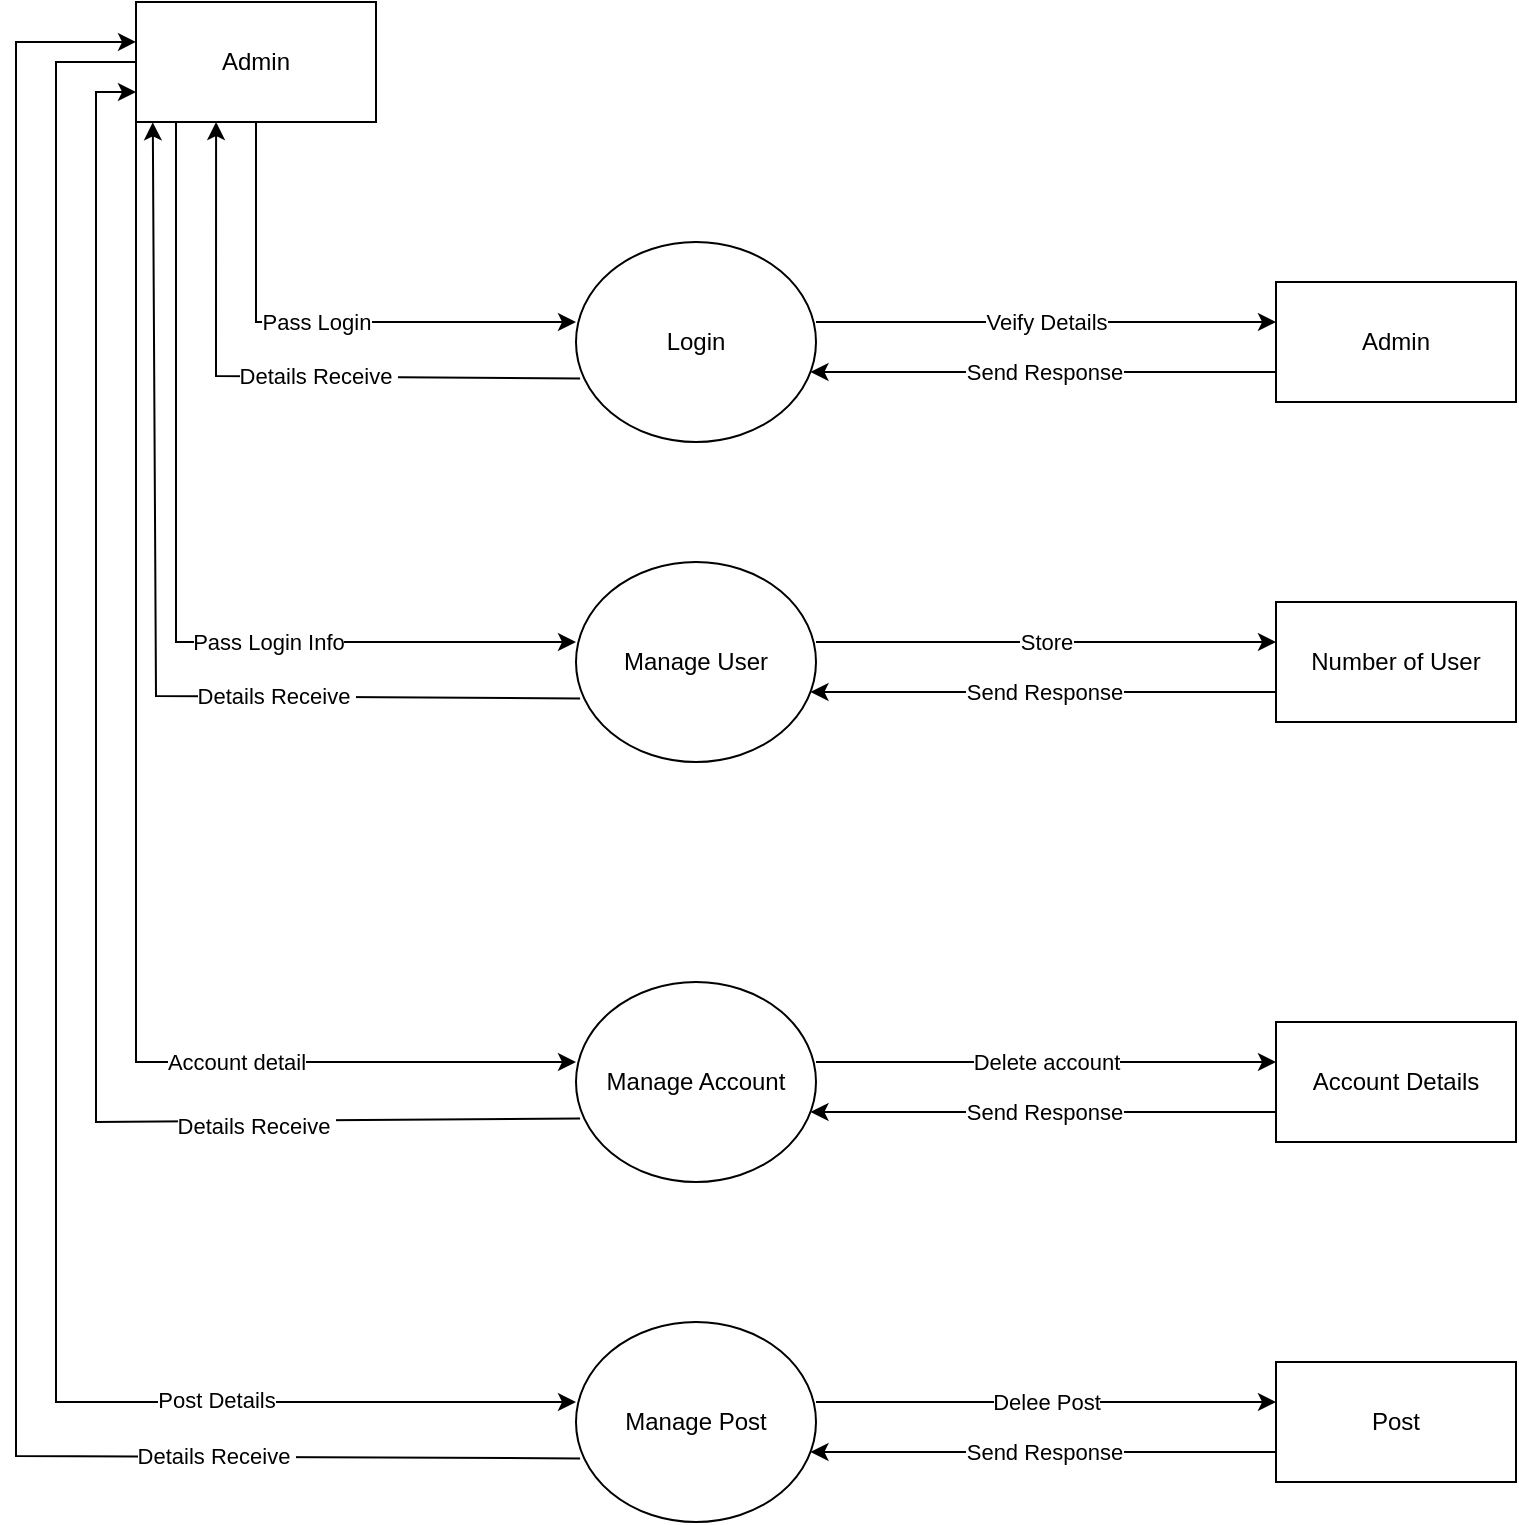 <mxfile version="24.7.6">
  <diagram id="C5RBs43oDa-KdzZeNtuy" name="Page-1">
    <mxGraphModel dx="1290" dy="565" grid="1" gridSize="10" guides="1" tooltips="1" connect="1" arrows="1" fold="1" page="1" pageScale="1" pageWidth="827" pageHeight="1169" math="0" shadow="0">
      <root>
        <mxCell id="WIyWlLk6GJQsqaUBKTNV-0" />
        <mxCell id="WIyWlLk6GJQsqaUBKTNV-1" parent="WIyWlLk6GJQsqaUBKTNV-0" />
        <mxCell id="xCOKYhWK845p-MnD5jjw-0" value="Admin" style="rounded=0;whiteSpace=wrap;html=1;" vertex="1" parent="WIyWlLk6GJQsqaUBKTNV-1">
          <mxGeometry x="120" y="80" width="120" height="60" as="geometry" />
        </mxCell>
        <mxCell id="xCOKYhWK845p-MnD5jjw-1" value="Login" style="ellipse;whiteSpace=wrap;html=1;" vertex="1" parent="WIyWlLk6GJQsqaUBKTNV-1">
          <mxGeometry x="340" y="200" width="120" height="100" as="geometry" />
        </mxCell>
        <mxCell id="xCOKYhWK845p-MnD5jjw-2" value="Admin" style="rounded=0;whiteSpace=wrap;html=1;" vertex="1" parent="WIyWlLk6GJQsqaUBKTNV-1">
          <mxGeometry x="690" y="220" width="120" height="60" as="geometry" />
        </mxCell>
        <mxCell id="xCOKYhWK845p-MnD5jjw-4" value="" style="endArrow=classic;html=1;rounded=0;entryX=0;entryY=0.5;entryDx=0;entryDy=0;" edge="1" parent="WIyWlLk6GJQsqaUBKTNV-1">
          <mxGeometry relative="1" as="geometry">
            <mxPoint x="180" y="140" as="sourcePoint" />
            <mxPoint x="340" y="240" as="targetPoint" />
            <Array as="points">
              <mxPoint x="180" y="240" />
            </Array>
          </mxGeometry>
        </mxCell>
        <mxCell id="xCOKYhWK845p-MnD5jjw-5" value="Pass Login" style="edgeLabel;resizable=0;html=1;;align=center;verticalAlign=middle;" connectable="0" vertex="1" parent="xCOKYhWK845p-MnD5jjw-4">
          <mxGeometry relative="1" as="geometry" />
        </mxCell>
        <mxCell id="xCOKYhWK845p-MnD5jjw-6" value="" style="endArrow=classic;html=1;rounded=0;entryX=0;entryY=0.5;entryDx=0;entryDy=0;exitX=1;exitY=0.5;exitDx=0;exitDy=0;" edge="1" parent="WIyWlLk6GJQsqaUBKTNV-1">
          <mxGeometry relative="1" as="geometry">
            <mxPoint x="460" y="240" as="sourcePoint" />
            <mxPoint x="690" y="240" as="targetPoint" />
          </mxGeometry>
        </mxCell>
        <mxCell id="xCOKYhWK845p-MnD5jjw-7" value="Veify Details" style="edgeLabel;resizable=0;html=1;;align=center;verticalAlign=middle;" connectable="0" vertex="1" parent="xCOKYhWK845p-MnD5jjw-6">
          <mxGeometry relative="1" as="geometry" />
        </mxCell>
        <mxCell id="xCOKYhWK845p-MnD5jjw-8" value="" style="endArrow=classic;html=1;rounded=0;entryX=0.417;entryY=1;entryDx=0;entryDy=0;entryPerimeter=0;exitX=0.017;exitY=0.682;exitDx=0;exitDy=0;exitPerimeter=0;" edge="1" parent="WIyWlLk6GJQsqaUBKTNV-1" source="xCOKYhWK845p-MnD5jjw-1">
          <mxGeometry relative="1" as="geometry">
            <mxPoint x="330.36" y="267.4" as="sourcePoint" />
            <mxPoint x="160.04" y="140" as="targetPoint" />
            <Array as="points">
              <mxPoint x="160" y="267" />
            </Array>
          </mxGeometry>
        </mxCell>
        <mxCell id="xCOKYhWK845p-MnD5jjw-9" value="Details Receive&amp;nbsp;" style="edgeLabel;resizable=0;html=1;;align=center;verticalAlign=middle;" connectable="0" vertex="1" parent="xCOKYhWK845p-MnD5jjw-8">
          <mxGeometry relative="1" as="geometry">
            <mxPoint x="23" as="offset" />
          </mxGeometry>
        </mxCell>
        <mxCell id="xCOKYhWK845p-MnD5jjw-21" value="" style="endArrow=classic;html=1;rounded=0;entryX=0.977;entryY=0.65;entryDx=0;entryDy=0;entryPerimeter=0;exitX=0;exitY=0.75;exitDx=0;exitDy=0;" edge="1" parent="WIyWlLk6GJQsqaUBKTNV-1" source="xCOKYhWK845p-MnD5jjw-2" target="xCOKYhWK845p-MnD5jjw-1">
          <mxGeometry relative="1" as="geometry">
            <mxPoint x="350" y="360" as="sourcePoint" />
            <mxPoint x="450" y="360" as="targetPoint" />
          </mxGeometry>
        </mxCell>
        <mxCell id="xCOKYhWK845p-MnD5jjw-22" value="Send Response" style="edgeLabel;resizable=0;html=1;;align=center;verticalAlign=middle;" connectable="0" vertex="1" parent="xCOKYhWK845p-MnD5jjw-21">
          <mxGeometry relative="1" as="geometry" />
        </mxCell>
        <mxCell id="xCOKYhWK845p-MnD5jjw-23" value="Manage User" style="ellipse;whiteSpace=wrap;html=1;" vertex="1" parent="WIyWlLk6GJQsqaUBKTNV-1">
          <mxGeometry x="340" y="360" width="120" height="100" as="geometry" />
        </mxCell>
        <mxCell id="xCOKYhWK845p-MnD5jjw-24" value="Number of User" style="rounded=0;whiteSpace=wrap;html=1;" vertex="1" parent="WIyWlLk6GJQsqaUBKTNV-1">
          <mxGeometry x="690" y="380" width="120" height="60" as="geometry" />
        </mxCell>
        <mxCell id="xCOKYhWK845p-MnD5jjw-25" value="" style="endArrow=classic;html=1;rounded=0;entryX=0;entryY=0.5;entryDx=0;entryDy=0;" edge="1" parent="WIyWlLk6GJQsqaUBKTNV-1">
          <mxGeometry relative="1" as="geometry">
            <mxPoint x="140" y="140" as="sourcePoint" />
            <mxPoint x="340" y="400" as="targetPoint" />
            <Array as="points">
              <mxPoint x="140" y="400" />
            </Array>
          </mxGeometry>
        </mxCell>
        <mxCell id="xCOKYhWK845p-MnD5jjw-26" value="Pass Login Info" style="edgeLabel;resizable=0;html=1;;align=center;verticalAlign=middle;" connectable="0" vertex="1" parent="xCOKYhWK845p-MnD5jjw-25">
          <mxGeometry relative="1" as="geometry">
            <mxPoint x="46" y="30" as="offset" />
          </mxGeometry>
        </mxCell>
        <mxCell id="xCOKYhWK845p-MnD5jjw-27" value="" style="endArrow=classic;html=1;rounded=0;entryX=0;entryY=0.5;entryDx=0;entryDy=0;exitX=1;exitY=0.5;exitDx=0;exitDy=0;" edge="1" parent="WIyWlLk6GJQsqaUBKTNV-1">
          <mxGeometry relative="1" as="geometry">
            <mxPoint x="460" y="400" as="sourcePoint" />
            <mxPoint x="690" y="400" as="targetPoint" />
          </mxGeometry>
        </mxCell>
        <mxCell id="xCOKYhWK845p-MnD5jjw-28" value="Store" style="edgeLabel;resizable=0;html=1;;align=center;verticalAlign=middle;" connectable="0" vertex="1" parent="xCOKYhWK845p-MnD5jjw-27">
          <mxGeometry relative="1" as="geometry" />
        </mxCell>
        <mxCell id="xCOKYhWK845p-MnD5jjw-29" value="" style="endArrow=classic;html=1;rounded=0;entryX=0.07;entryY=1.003;entryDx=0;entryDy=0;entryPerimeter=0;exitX=0.017;exitY=0.682;exitDx=0;exitDy=0;exitPerimeter=0;" edge="1" parent="WIyWlLk6GJQsqaUBKTNV-1" source="xCOKYhWK845p-MnD5jjw-23" target="xCOKYhWK845p-MnD5jjw-0">
          <mxGeometry relative="1" as="geometry">
            <mxPoint x="330.36" y="427.4" as="sourcePoint" />
            <mxPoint x="160.04" y="300" as="targetPoint" />
            <Array as="points">
              <mxPoint x="130" y="427" />
            </Array>
          </mxGeometry>
        </mxCell>
        <mxCell id="xCOKYhWK845p-MnD5jjw-30" value="Details Receive&amp;nbsp;" style="edgeLabel;resizable=0;html=1;;align=center;verticalAlign=middle;" connectable="0" vertex="1" parent="xCOKYhWK845p-MnD5jjw-29">
          <mxGeometry relative="1" as="geometry">
            <mxPoint x="60" y="37" as="offset" />
          </mxGeometry>
        </mxCell>
        <mxCell id="xCOKYhWK845p-MnD5jjw-31" value="" style="endArrow=classic;html=1;rounded=0;entryX=0.977;entryY=0.65;entryDx=0;entryDy=0;entryPerimeter=0;exitX=0;exitY=0.75;exitDx=0;exitDy=0;" edge="1" parent="WIyWlLk6GJQsqaUBKTNV-1" source="xCOKYhWK845p-MnD5jjw-24" target="xCOKYhWK845p-MnD5jjw-23">
          <mxGeometry relative="1" as="geometry">
            <mxPoint x="350" y="520" as="sourcePoint" />
            <mxPoint x="450" y="520" as="targetPoint" />
          </mxGeometry>
        </mxCell>
        <mxCell id="xCOKYhWK845p-MnD5jjw-32" value="Send Response" style="edgeLabel;resizable=0;html=1;;align=center;verticalAlign=middle;" connectable="0" vertex="1" parent="xCOKYhWK845p-MnD5jjw-31">
          <mxGeometry relative="1" as="geometry" />
        </mxCell>
        <mxCell id="xCOKYhWK845p-MnD5jjw-33" value="Manage Account" style="ellipse;whiteSpace=wrap;html=1;" vertex="1" parent="WIyWlLk6GJQsqaUBKTNV-1">
          <mxGeometry x="340" y="570" width="120" height="100" as="geometry" />
        </mxCell>
        <mxCell id="xCOKYhWK845p-MnD5jjw-34" value="Account Details" style="rounded=0;whiteSpace=wrap;html=1;" vertex="1" parent="WIyWlLk6GJQsqaUBKTNV-1">
          <mxGeometry x="690" y="590" width="120" height="60" as="geometry" />
        </mxCell>
        <mxCell id="xCOKYhWK845p-MnD5jjw-35" value="" style="endArrow=classic;html=1;rounded=0;entryX=0;entryY=0.5;entryDx=0;entryDy=0;exitX=0;exitY=1;exitDx=0;exitDy=0;" edge="1" parent="WIyWlLk6GJQsqaUBKTNV-1" source="xCOKYhWK845p-MnD5jjw-0">
          <mxGeometry relative="1" as="geometry">
            <mxPoint x="180" y="510" as="sourcePoint" />
            <mxPoint x="340" y="610" as="targetPoint" />
            <Array as="points">
              <mxPoint x="120" y="610" />
            </Array>
          </mxGeometry>
        </mxCell>
        <mxCell id="xCOKYhWK845p-MnD5jjw-36" value="Account detail" style="edgeLabel;resizable=0;html=1;;align=center;verticalAlign=middle;" connectable="0" vertex="1" parent="xCOKYhWK845p-MnD5jjw-35">
          <mxGeometry relative="1" as="geometry">
            <mxPoint x="50" y="125" as="offset" />
          </mxGeometry>
        </mxCell>
        <mxCell id="xCOKYhWK845p-MnD5jjw-37" value="" style="endArrow=classic;html=1;rounded=0;entryX=0;entryY=0.5;entryDx=0;entryDy=0;exitX=1;exitY=0.5;exitDx=0;exitDy=0;" edge="1" parent="WIyWlLk6GJQsqaUBKTNV-1">
          <mxGeometry relative="1" as="geometry">
            <mxPoint x="460" y="610" as="sourcePoint" />
            <mxPoint x="690" y="610" as="targetPoint" />
          </mxGeometry>
        </mxCell>
        <mxCell id="xCOKYhWK845p-MnD5jjw-38" value="Delete account" style="edgeLabel;resizable=0;html=1;;align=center;verticalAlign=middle;" connectable="0" vertex="1" parent="xCOKYhWK845p-MnD5jjw-37">
          <mxGeometry relative="1" as="geometry" />
        </mxCell>
        <mxCell id="xCOKYhWK845p-MnD5jjw-39" value="" style="endArrow=classic;html=1;rounded=0;exitX=0.017;exitY=0.682;exitDx=0;exitDy=0;exitPerimeter=0;entryX=0;entryY=0.75;entryDx=0;entryDy=0;" edge="1" parent="WIyWlLk6GJQsqaUBKTNV-1" source="xCOKYhWK845p-MnD5jjw-33" target="xCOKYhWK845p-MnD5jjw-0">
          <mxGeometry relative="1" as="geometry">
            <mxPoint x="330.36" y="637.4" as="sourcePoint" />
            <mxPoint x="90" y="120" as="targetPoint" />
            <Array as="points">
              <mxPoint x="100" y="640" />
              <mxPoint x="100" y="125" />
            </Array>
          </mxGeometry>
        </mxCell>
        <mxCell id="xCOKYhWK845p-MnD5jjw-40" value="Details Receive&amp;nbsp;" style="edgeLabel;resizable=0;html=1;;align=center;verticalAlign=middle;" connectable="0" vertex="1" parent="xCOKYhWK845p-MnD5jjw-39">
          <mxGeometry relative="1" as="geometry">
            <mxPoint x="80" y="148" as="offset" />
          </mxGeometry>
        </mxCell>
        <mxCell id="xCOKYhWK845p-MnD5jjw-41" value="" style="endArrow=classic;html=1;rounded=0;entryX=0.977;entryY=0.65;entryDx=0;entryDy=0;entryPerimeter=0;exitX=0;exitY=0.75;exitDx=0;exitDy=0;" edge="1" parent="WIyWlLk6GJQsqaUBKTNV-1" source="xCOKYhWK845p-MnD5jjw-34" target="xCOKYhWK845p-MnD5jjw-33">
          <mxGeometry relative="1" as="geometry">
            <mxPoint x="350" y="730" as="sourcePoint" />
            <mxPoint x="450" y="730" as="targetPoint" />
          </mxGeometry>
        </mxCell>
        <mxCell id="xCOKYhWK845p-MnD5jjw-42" value="Send Response" style="edgeLabel;resizable=0;html=1;;align=center;verticalAlign=middle;" connectable="0" vertex="1" parent="xCOKYhWK845p-MnD5jjw-41">
          <mxGeometry relative="1" as="geometry" />
        </mxCell>
        <mxCell id="xCOKYhWK845p-MnD5jjw-43" value="Manage Post" style="ellipse;whiteSpace=wrap;html=1;" vertex="1" parent="WIyWlLk6GJQsqaUBKTNV-1">
          <mxGeometry x="340" y="740" width="120" height="100" as="geometry" />
        </mxCell>
        <mxCell id="xCOKYhWK845p-MnD5jjw-44" value="Post" style="rounded=0;whiteSpace=wrap;html=1;" vertex="1" parent="WIyWlLk6GJQsqaUBKTNV-1">
          <mxGeometry x="690" y="760" width="120" height="60" as="geometry" />
        </mxCell>
        <mxCell id="xCOKYhWK845p-MnD5jjw-45" value="" style="endArrow=classic;html=1;rounded=0;entryX=0;entryY=0.5;entryDx=0;entryDy=0;exitX=0;exitY=0.5;exitDx=0;exitDy=0;" edge="1" parent="WIyWlLk6GJQsqaUBKTNV-1" source="xCOKYhWK845p-MnD5jjw-0">
          <mxGeometry relative="1" as="geometry">
            <mxPoint x="180" y="680" as="sourcePoint" />
            <mxPoint x="340" y="780" as="targetPoint" />
            <Array as="points">
              <mxPoint x="80" y="110" />
              <mxPoint x="80" y="780" />
            </Array>
          </mxGeometry>
        </mxCell>
        <mxCell id="xCOKYhWK845p-MnD5jjw-46" value="Post Details" style="edgeLabel;resizable=0;html=1;;align=center;verticalAlign=middle;" connectable="0" vertex="1" parent="xCOKYhWK845p-MnD5jjw-45">
          <mxGeometry relative="1" as="geometry">
            <mxPoint x="80" y="224" as="offset" />
          </mxGeometry>
        </mxCell>
        <mxCell id="xCOKYhWK845p-MnD5jjw-47" value="" style="endArrow=classic;html=1;rounded=0;entryX=0;entryY=0.5;entryDx=0;entryDy=0;exitX=1;exitY=0.5;exitDx=0;exitDy=0;" edge="1" parent="WIyWlLk6GJQsqaUBKTNV-1">
          <mxGeometry relative="1" as="geometry">
            <mxPoint x="460" y="780" as="sourcePoint" />
            <mxPoint x="690" y="780" as="targetPoint" />
          </mxGeometry>
        </mxCell>
        <mxCell id="xCOKYhWK845p-MnD5jjw-48" value="Delee Post" style="edgeLabel;resizable=0;html=1;;align=center;verticalAlign=middle;" connectable="0" vertex="1" parent="xCOKYhWK845p-MnD5jjw-47">
          <mxGeometry relative="1" as="geometry" />
        </mxCell>
        <mxCell id="xCOKYhWK845p-MnD5jjw-49" value="" style="endArrow=classic;html=1;rounded=0;entryX=0;entryY=0.333;entryDx=0;entryDy=0;exitX=0.017;exitY=0.682;exitDx=0;exitDy=0;exitPerimeter=0;entryPerimeter=0;" edge="1" parent="WIyWlLk6GJQsqaUBKTNV-1" source="xCOKYhWK845p-MnD5jjw-43" target="xCOKYhWK845p-MnD5jjw-0">
          <mxGeometry relative="1" as="geometry">
            <mxPoint x="330.36" y="807.4" as="sourcePoint" />
            <mxPoint x="160.04" y="680" as="targetPoint" />
            <Array as="points">
              <mxPoint x="60" y="807" />
              <mxPoint x="60" y="100" />
            </Array>
          </mxGeometry>
        </mxCell>
        <mxCell id="xCOKYhWK845p-MnD5jjw-50" value="Details Receive&amp;nbsp;" style="edgeLabel;resizable=0;html=1;;align=center;verticalAlign=middle;" connectable="0" vertex="1" parent="xCOKYhWK845p-MnD5jjw-49">
          <mxGeometry relative="1" as="geometry">
            <mxPoint x="100" y="242" as="offset" />
          </mxGeometry>
        </mxCell>
        <mxCell id="xCOKYhWK845p-MnD5jjw-51" value="" style="endArrow=classic;html=1;rounded=0;entryX=0.977;entryY=0.65;entryDx=0;entryDy=0;entryPerimeter=0;exitX=0;exitY=0.75;exitDx=0;exitDy=0;" edge="1" parent="WIyWlLk6GJQsqaUBKTNV-1" source="xCOKYhWK845p-MnD5jjw-44" target="xCOKYhWK845p-MnD5jjw-43">
          <mxGeometry relative="1" as="geometry">
            <mxPoint x="350" y="900" as="sourcePoint" />
            <mxPoint x="450" y="900" as="targetPoint" />
          </mxGeometry>
        </mxCell>
        <mxCell id="xCOKYhWK845p-MnD5jjw-52" value="Send Response" style="edgeLabel;resizable=0;html=1;;align=center;verticalAlign=middle;" connectable="0" vertex="1" parent="xCOKYhWK845p-MnD5jjw-51">
          <mxGeometry relative="1" as="geometry" />
        </mxCell>
      </root>
    </mxGraphModel>
  </diagram>
</mxfile>
